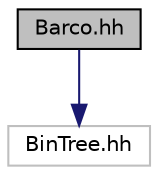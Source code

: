 digraph "Barco.hh"
{
 // LATEX_PDF_SIZE
  edge [fontname="Helvetica",fontsize="10",labelfontname="Helvetica",labelfontsize="10"];
  node [fontname="Helvetica",fontsize="10",shape=record];
  Node1 [label="Barco.hh",height=0.2,width=0.4,color="black", fillcolor="grey75", style="filled", fontcolor="black",tooltip="Especificación de la clase Ciudad."];
  Node1 -> Node2 [color="midnightblue",fontsize="10",style="solid",fontname="Helvetica"];
  Node2 [label="BinTree.hh",height=0.2,width=0.4,color="grey75", fillcolor="white", style="filled",tooltip=" "];
}
